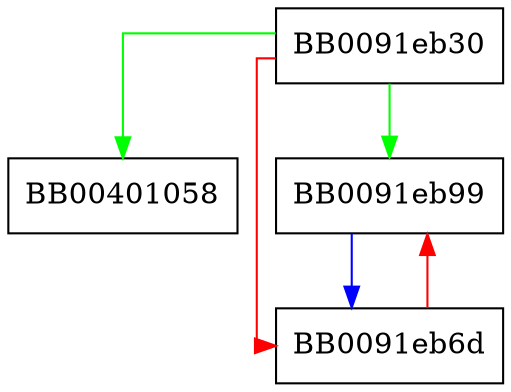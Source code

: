 digraph _dl_reloc_bad_type {
  node [shape="box"];
  graph [splines=ortho];
  BB0091eb30 -> BB00401058 [color="green"];
  BB0091eb30 -> BB0091eb99 [color="green"];
  BB0091eb30 -> BB0091eb6d [color="red"];
  BB0091eb6d -> BB0091eb99 [color="red"];
  BB0091eb99 -> BB0091eb6d [color="blue"];
}
